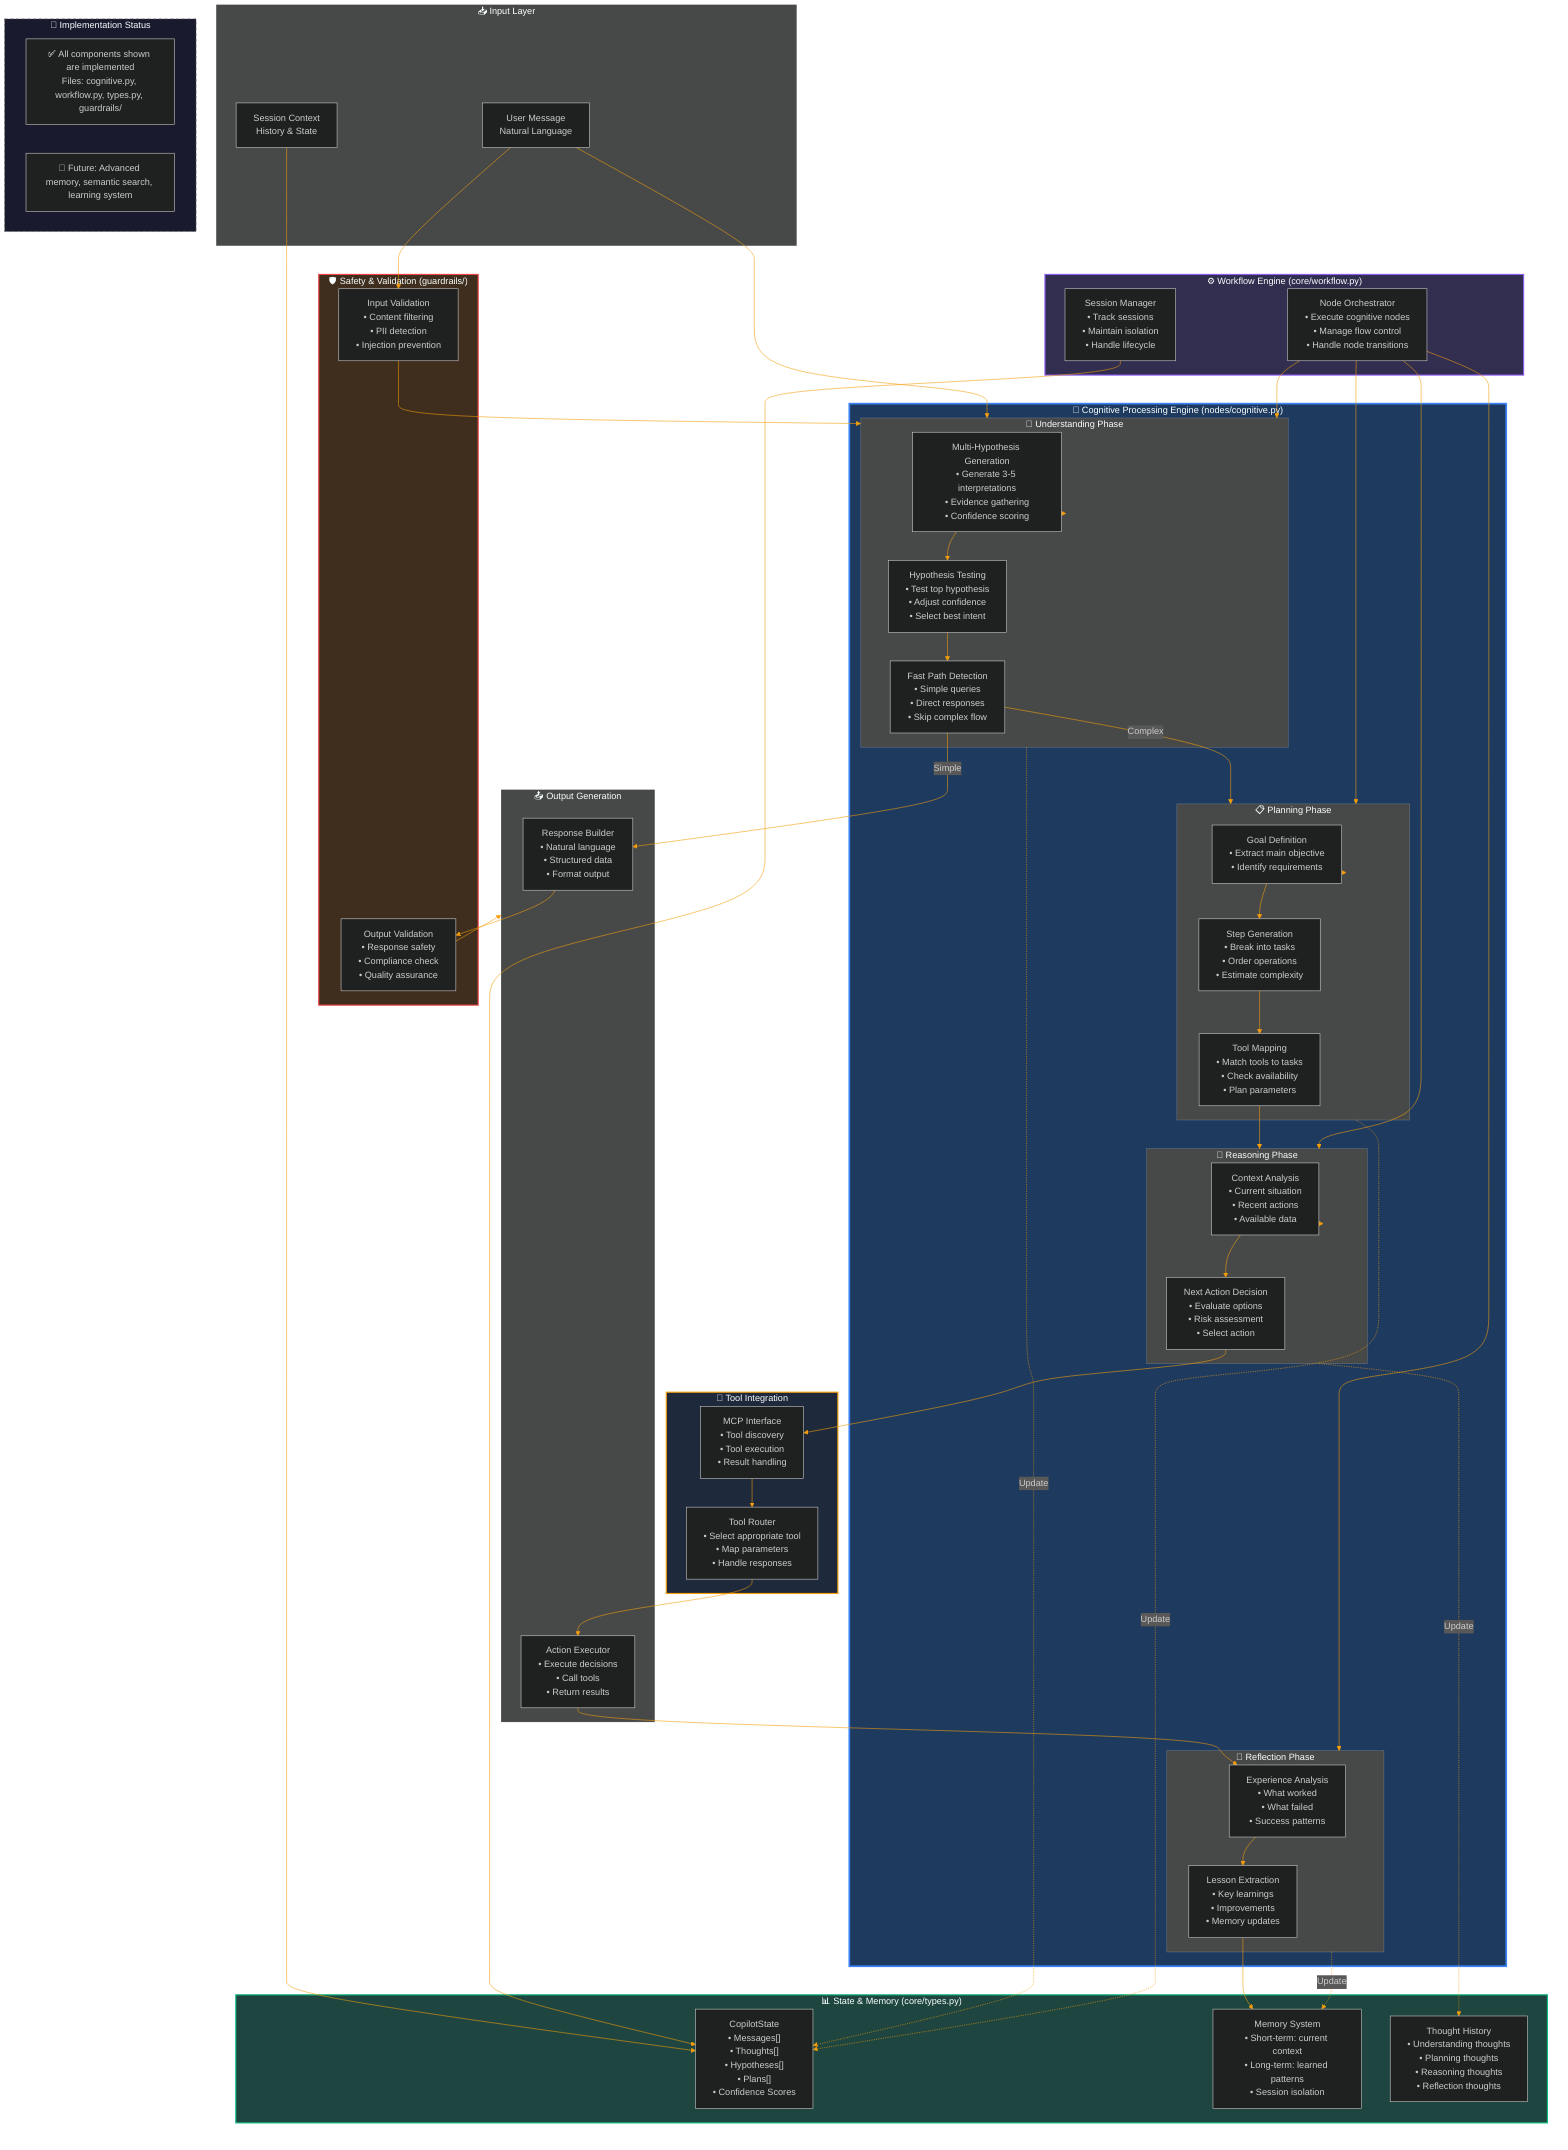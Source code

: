 %%{init: {'theme':'dark', 'themeVariables': { 'primaryColor':'#1f2937', 'primaryTextColor':'#fff', 'primaryBorderColor':'#7C3AED', 'lineColor':'#F59E0B', 'secondaryColor':'#6366F1', 'tertiaryColor':'#10B981'}}}%%

graph TB
    %% Copilot Module - Cognitive Architecture
    %% Shows implemented components and their actual data flow
    
    subgraph Input["📥 Input Layer"]
        UserMessage["User Message<br/>Natural Language"]
        SessionContext["Session Context<br/>History & State"]
    end
    
    subgraph CognitiveEngine["🧠 Cognitive Processing Engine (nodes/cognitive.py)"]
        
        subgraph Understanding["🎯 Understanding Phase"]
            MultiHypothesis["Multi-Hypothesis Generation<br/>• Generate 3-5 interpretations<br/>• Evidence gathering<br/>• Confidence scoring"]
            HypothesisTesting["Hypothesis Testing<br/>• Test top hypothesis<br/>• Adjust confidence<br/>• Select best intent"]
            FastPath["Fast Path Detection<br/>• Simple queries<br/>• Direct responses<br/>• Skip complex flow"]
        end
        
        subgraph Planning["📋 Planning Phase"]
            GoalSetting["Goal Definition<br/>• Extract main objective<br/>• Identify requirements"]
            StepGeneration["Step Generation<br/>• Break into tasks<br/>• Order operations<br/>• Estimate complexity"]
            ToolMapping["Tool Mapping<br/>• Match tools to tasks<br/>• Check availability<br/>• Plan parameters"]
        end
        
        subgraph Reasoning["🤔 Reasoning Phase"]
            ContextAnalysis["Context Analysis<br/>• Current situation<br/>• Recent actions<br/>• Available data"]
            NextAction["Next Action Decision<br/>• Evaluate options<br/>• Risk assessment<br/>• Select action"]
        end
        
        subgraph Reflection["🔄 Reflection Phase"]
            ExperienceAnalysis["Experience Analysis<br/>• What worked<br/>• What failed<br/>• Success patterns"]
            LessonExtraction["Lesson Extraction<br/>• Key learnings<br/>• Improvements<br/>• Memory updates"]
        end
    end
    
    subgraph StateManagement["📊 State & Memory (core/types.py)"]
        CopilotState["CopilotState<br/>• Messages[]<br/>• Thoughts[]<br/>• Hypotheses[]<br/>• Plans[]<br/>• Confidence Scores"]
        
        MemorySystem["Memory System<br/>• Short-term: current context<br/>• Long-term: learned patterns<br/>• Session isolation"]
        
        ThoughtHistory["Thought History<br/>• Understanding thoughts<br/>• Planning thoughts<br/>• Reasoning thoughts<br/>• Reflection thoughts"]
    end
    
    subgraph SafetyLayer["🛡️ Safety & Validation (guardrails/)"]
        InputValidation["Input Validation<br/>• Content filtering<br/>• PII detection<br/>• Injection prevention"]
        
        OutputValidation["Output Validation<br/>• Response safety<br/>• Compliance check<br/>• Quality assurance"]
    end
    
    subgraph ToolIntegration["🔧 Tool Integration"]
        MCPInterface["MCP Interface<br/>• Tool discovery<br/>• Tool execution<br/>• Result handling"]
        
        ToolRouter["Tool Router<br/>• Select appropriate tool<br/>• Map parameters<br/>• Handle responses"]
    end
    
    subgraph WorkflowEngine["⚙️ Workflow Engine (core/workflow.py)"]
        NodeOrchestrator["Node Orchestrator<br/>• Execute cognitive nodes<br/>• Manage flow control<br/>• Handle node transitions"]
        
        SessionManager["Session Manager<br/>• Track sessions<br/>• Maintain isolation<br/>• Handle lifecycle"]
    end
    
    subgraph Output["📤 Output Generation"]
        ResponseBuilder["Response Builder<br/>• Natural language<br/>• Structured data<br/>• Format output"]
        
        ActionExecutor["Action Executor<br/>• Execute decisions<br/>• Call tools<br/>• Return results"]
    end
    
    %% Main Flow
    UserMessage --> Understanding
    SessionContext --> CopilotState
    
    Understanding --> MultiHypothesis
    MultiHypothesis --> HypothesisTesting
    HypothesisTesting --> FastPath
    
    FastPath -->|Simple| ResponseBuilder
    FastPath -->|Complex| Planning
    
    Planning --> GoalSetting
    GoalSetting --> StepGeneration
    StepGeneration --> ToolMapping
    
    ToolMapping --> Reasoning
    Reasoning --> ContextAnalysis
    ContextAnalysis --> NextAction
    
    NextAction --> MCPInterface
    MCPInterface --> ToolRouter
    ToolRouter --> ActionExecutor
    
    ActionExecutor --> ExperienceAnalysis
    ExperienceAnalysis --> LessonExtraction
    LessonExtraction --> MemorySystem
    
    %% State Updates
    Understanding -.->|Update| CopilotState
    Planning -.->|Update| CopilotState
    Reasoning -.->|Update| ThoughtHistory
    Reflection -.->|Update| MemorySystem
    
    %% Safety Checks
    UserMessage --> InputValidation
    InputValidation --> Understanding
    ResponseBuilder --> OutputValidation
    OutputValidation --> Output
    
    %% Workflow Control
    NodeOrchestrator --> Understanding
    NodeOrchestrator --> Planning
    NodeOrchestrator --> Reasoning
    NodeOrchestrator --> Reflection
    
    SessionManager --> CopilotState
    
    style CognitiveEngine fill:#1e3a5f,stroke:#3b82f6,stroke-width:3px
    style StateManagement fill:#1e453f,stroke:#10b981,stroke-width:2px
    style SafetyLayer fill:#3f2e1e,stroke:#ef4444,stroke-width:2px
    style WorkflowEngine fill:#312e4f,stroke:#8b5cf6,stroke-width:2px
    style ToolIntegration fill:#1e293b,stroke:#f59e0b,stroke-width:2px
    
    %% Implementation Status Note
    subgraph Legend["📌 Implementation Status"]
        FullyImplemented["✅ All components shown are implemented<br/>Files: cognitive.py, workflow.py, types.py, guardrails/"]
        FutureEnhancements["🔮 Future: Advanced memory, semantic search, learning system"]
    end
    
    style Legend fill:#1a1a2e,stroke:#666,stroke-width:1px,stroke-dasharray: 5 5